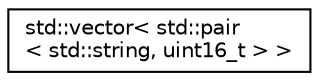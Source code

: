 digraph "Graphical Class Hierarchy"
{
  edge [fontname="Helvetica",fontsize="10",labelfontname="Helvetica",labelfontsize="10"];
  node [fontname="Helvetica",fontsize="10",shape=record];
  rankdir="LR";
  Node0 [label="std::vector\< std::pair\l\< std::string, uint16_t \> \>",height=0.2,width=0.4,color="black", fillcolor="white", style="filled",URL="$classstd_1_1vector.html"];
}

